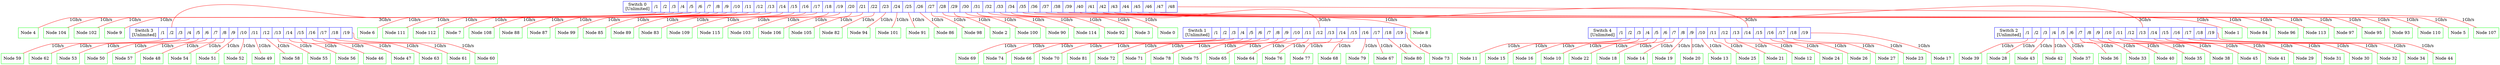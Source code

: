 digraph G {
node4 [shape=box, color=green, label="Node 4"];
node104 [shape=box, color=green, label="Node 104"];
node102 [shape=box, color=green, label="Node 102"];
node9 [shape=box, color=green, label="Node 9"];
node6 [shape=box, color=green, label="Node 6"];
node111 [shape=box, color=green, label="Node 111"];
node112 [shape=box, color=green, label="Node 112"];
node7 [shape=box, color=green, label="Node 7"];
node108 [shape=box, color=green, label="Node 108"];
node88 [shape=box, color=green, label="Node 88"];
node87 [shape=box, color=green, label="Node 87"];
node99 [shape=box, color=green, label="Node 99"];
node85 [shape=box, color=green, label="Node 85"];
node89 [shape=box, color=green, label="Node 89"];
node83 [shape=box, color=green, label="Node 83"];
node109 [shape=box, color=green, label="Node 109"];
node115 [shape=box, color=green, label="Node 115"];
node103 [shape=box, color=green, label="Node 103"];
node106 [shape=box, color=green, label="Node 106"];
node105 [shape=box, color=green, label="Node 105"];
node82 [shape=box, color=green, label="Node 82"];
node94 [shape=box, color=green, label="Node 94"];
node101 [shape=box, color=green, label="Node 101"];
node91 [shape=box, color=green, label="Node 91"];
node86 [shape=box, color=green, label="Node 86"];
node98 [shape=box, color=green, label="Node 98"];
node2 [shape=box, color=green, label="Node 2"];
node100 [shape=box, color=green, label="Node 100"];
node90 [shape=box, color=green, label="Node 90"];
node114 [shape=box, color=green, label="Node 114"];
node92 [shape=box, color=green, label="Node 92"];
node3 [shape=box, color=green, label="Node 3"];
node0 [shape=box, color=green, label="Node 0"];
node8 [shape=box, color=green, label="Node 8"];
node1 [shape=box, color=green, label="Node 1"];
node84 [shape=box, color=green, label="Node 84"];
node96 [shape=box, color=green, label="Node 96"];
node113 [shape=box, color=green, label="Node 113"];
node97 [shape=box, color=green, label="Node 97"];
node95 [shape=box, color=green, label="Node 95"];
node93 [shape=box, color=green, label="Node 93"];
node110 [shape=box, color=green, label="Node 110"];
node5 [shape=box, color=green, label="Node 5"];
node107 [shape=box, color=green, label="Node 107"];
node69 [shape=box, color=green, label="Node 69"];
node74 [shape=box, color=green, label="Node 74"];
node66 [shape=box, color=green, label="Node 66"];
node70 [shape=box, color=green, label="Node 70"];
node81 [shape=box, color=green, label="Node 81"];
node72 [shape=box, color=green, label="Node 72"];
node71 [shape=box, color=green, label="Node 71"];
node78 [shape=box, color=green, label="Node 78"];
node75 [shape=box, color=green, label="Node 75"];
node65 [shape=box, color=green, label="Node 65"];
node64 [shape=box, color=green, label="Node 64"];
node76 [shape=box, color=green, label="Node 76"];
node77 [shape=box, color=green, label="Node 77"];
node68 [shape=box, color=green, label="Node 68"];
node79 [shape=box, color=green, label="Node 79"];
node67 [shape=box, color=green, label="Node 67"];
node80 [shape=box, color=green, label="Node 80"];
node73 [shape=box, color=green, label="Node 73"];
node39 [shape=box, color=green, label="Node 39"];
node28 [shape=box, color=green, label="Node 28"];
node43 [shape=box, color=green, label="Node 43"];
node42 [shape=box, color=green, label="Node 42"];
node37 [shape=box, color=green, label="Node 37"];
node36 [shape=box, color=green, label="Node 36"];
node33 [shape=box, color=green, label="Node 33"];
node40 [shape=box, color=green, label="Node 40"];
node35 [shape=box, color=green, label="Node 35"];
node38 [shape=box, color=green, label="Node 38"];
node45 [shape=box, color=green, label="Node 45"];
node41 [shape=box, color=green, label="Node 41"];
node29 [shape=box, color=green, label="Node 29"];
node31 [shape=box, color=green, label="Node 31"];
node30 [shape=box, color=green, label="Node 30"];
node32 [shape=box, color=green, label="Node 32"];
node34 [shape=box, color=green, label="Node 34"];
node44 [shape=box, color=green, label="Node 44"];
node59 [shape=box, color=green, label="Node 59"];
node62 [shape=box, color=green, label="Node 62"];
node53 [shape=box, color=green, label="Node 53"];
node50 [shape=box, color=green, label="Node 50"];
node57 [shape=box, color=green, label="Node 57"];
node48 [shape=box, color=green, label="Node 48"];
node54 [shape=box, color=green, label="Node 54"];
node51 [shape=box, color=green, label="Node 51"];
node52 [shape=box, color=green, label="Node 52"];
node49 [shape=box, color=green, label="Node 49"];
node58 [shape=box, color=green, label="Node 58"];
node55 [shape=box, color=green, label="Node 55"];
node56 [shape=box, color=green, label="Node 56"];
node46 [shape=box, color=green, label="Node 46"];
node47 [shape=box, color=green, label="Node 47"];
node63 [shape=box, color=green, label="Node 63"];
node61 [shape=box, color=green, label="Node 61"];
node60 [shape=box, color=green, label="Node 60"];
node11 [shape=box, color=green, label="Node 11"];
node15 [shape=box, color=green, label="Node 15"];
node16 [shape=box, color=green, label="Node 16"];
node10 [shape=box, color=green, label="Node 10"];
node22 [shape=box, color=green, label="Node 22"];
node18 [shape=box, color=green, label="Node 18"];
node14 [shape=box, color=green, label="Node 14"];
node19 [shape=box, color=green, label="Node 19"];
node20 [shape=box, color=green, label="Node 20"];
node13 [shape=box, color=green, label="Node 13"];
node25 [shape=box, color=green, label="Node 25"];
node21 [shape=box, color=green, label="Node 21"];
node12 [shape=box, color=green, label="Node 12"];
node24 [shape=box, color=green, label="Node 24"];
node26 [shape=box, color=green, label="Node 26"];
node27 [shape=box, color=green, label="Node 27"];
node23 [shape=box, color=green, label="Node 23"];
node17 [shape=box, color=green, label="Node 17"];
switch0 [shape=record, color=blue, label="Switch 0\n[Unlimited]|<p1>/1|<p2>/2|<p3>/3|<p4>/4|<p5>/5|<p6>/6|<p7>/7|<p8>/8|<p9>/9|<p10>/10|<p11>/11|<p12>/12|<p13>/13|<p14>/14|<p15>/15|<p16>/16|<p17>/17|<p18>/18|<p19>/19|<p20>/20|<p21>/21|<p22>/22|<p23>/23|<p24>/24|<p25>/25|<p26>/26|<p27>/27|<p28>/28|<p29>/29|<p30>/30|<p31>/31|<p32>/32|<p33>/33|<p34>/34|<p35>/35|<p36>/36|<p37>/37|<p38>/38|<p39>/39|<p40>/40|<p41>/41|<p42>/42|<p43>/43|<p44>/44|<p45>/45|<p46>/46|<p47>/47|<p48>/48"];
switch1 [shape=record, color=blue, label="Switch 1\n[Unlimited]|<p1>/1|<p2>/2|<p3>/3|<p4>/4|<p5>/5|<p6>/6|<p7>/7|<p8>/8|<p9>/9|<p10>/10|<p11>/11|<p12>/12|<p13>/13|<p14>/14|<p15>/15|<p16>/16|<p17>/17|<p18>/18|<p19>/19"];
switch2 [shape=record, color=blue, label="Switch 2\n[Unlimited]|<p1>/1|<p2>/2|<p3>/3|<p4>/4|<p5>/5|<p6>/6|<p7>/7|<p8>/8|<p9>/9|<p10>/10|<p11>/11|<p12>/12|<p13>/13|<p14>/14|<p15>/15|<p16>/16|<p17>/17|<p18>/18|<p19>/19"];
switch3 [shape=record, color=blue, label="Switch 3\n[Unlimited]|<p1>/1|<p2>/2|<p3>/3|<p4>/4|<p5>/5|<p6>/6|<p7>/7|<p8>/8|<p9>/9|<p10>/10|<p11>/11|<p12>/12|<p13>/13|<p14>/14|<p15>/15|<p16>/16|<p17>/17|<p18>/18|<p19>/19"];
switch4 [shape=record, color=blue, label="Switch 4\n[Unlimited]|<p1>/1|<p2>/2|<p3>/3|<p4>/4|<p5>/5|<p6>/6|<p7>/7|<p8>/8|<p9>/9|<p10>/10|<p11>/11|<p12>/12|<p13>/13|<p14>/14|<p15>/15|<p16>/16|<p17>/17|<p18>/18|<p19>/19"];
switch0:p1 -> node4 [arrowhead=none, color=red, label="1Gb/s"]
switch0:p2 -> node104 [arrowhead=none, color=red, label="1Gb/s"]
switch0:p3 -> node102 [arrowhead=none, color=red, label="1Gb/s"]
switch0:p4 -> node9 [arrowhead=none, color=red, label="1Gb/s"]
switch0:p5 -> switch3:p2 [arrowhead=none, color=red, label="3Gb/s"]
switch0:p6 -> node6 [arrowhead=none, color=red, label="1Gb/s"]
switch0:p7 -> node111 [arrowhead=none, color=red, label="1Gb/s"]
switch0:p8 -> node112 [arrowhead=none, color=red, label="1Gb/s"]
switch0:p9 -> node7 [arrowhead=none, color=red, label="1Gb/s"]
switch0:p10 -> node108 [arrowhead=none, color=red, label="1Gb/s"]
switch0:p11 -> node88 [arrowhead=none, color=red, label="1Gb/s"]
switch0:p12 -> node87 [arrowhead=none, color=red, label="1Gb/s"]
switch0:p13 -> node99 [arrowhead=none, color=red, label="1Gb/s"]
switch0:p14 -> node85 [arrowhead=none, color=red, label="1Gb/s"]
switch0:p15 -> node89 [arrowhead=none, color=red, label="1Gb/s"]
switch0:p16 -> node83 [arrowhead=none, color=red, label="1Gb/s"]
switch0:p17 -> node109 [arrowhead=none, color=red, label="1Gb/s"]
switch0:p18 -> node115 [arrowhead=none, color=red, label="1Gb/s"]
switch0:p19 -> node103 [arrowhead=none, color=red, label="1Gb/s"]
switch0:p20 -> node106 [arrowhead=none, color=red, label="1Gb/s"]
switch0:p21 -> node105 [arrowhead=none, color=red, label="1Gb/s"]
switch0:p22 -> node82 [arrowhead=none, color=red, label="1Gb/s"]
switch0:p23 -> node94 [arrowhead=none, color=red, label="1Gb/s"]
switch0:p24 -> node101 [arrowhead=none, color=red, label="1Gb/s"]
switch0:p25 -> node91 [arrowhead=none, color=red, label="1Gb/s"]
switch0:p26 -> node86 [arrowhead=none, color=red, label="1Gb/s"]
switch0:p27 -> node98 [arrowhead=none, color=red, label="1Gb/s"]
switch0:p28 -> node2 [arrowhead=none, color=red, label="1Gb/s"]
switch0:p29 -> node100 [arrowhead=none, color=red, label="1Gb/s"]
switch0:p30 -> node90 [arrowhead=none, color=red, label="1Gb/s"]
switch0:p31 -> node114 [arrowhead=none, color=red, label="1Gb/s"]
switch0:p32 -> node92 [arrowhead=none, color=red, label="1Gb/s"]
switch0:p33 -> node3 [arrowhead=none, color=red, label="1Gb/s"]
switch0:p34 -> node0 [arrowhead=none, color=red, label="1Gb/s"]
switch0:p35 -> switch1:p12 [arrowhead=none, color=red, label="3Gb/s"]
switch0:p36 -> node8 [arrowhead=none, color=red, label="1Gb/s"]
switch0:p37 -> switch4:p14 [arrowhead=none, color=red, label="3Gb/s"]
switch0:p38 -> switch2:p13 [arrowhead=none, color=red, label="3Gb/s"]
switch0:p39 -> node1 [arrowhead=none, color=red, label="1Gb/s"]
switch0:p40 -> node84 [arrowhead=none, color=red, label="1Gb/s"]
switch0:p41 -> node96 [arrowhead=none, color=red, label="1Gb/s"]
switch0:p42 -> node113 [arrowhead=none, color=red, label="1Gb/s"]
switch0:p43 -> node97 [arrowhead=none, color=red, label="1Gb/s"]
switch0:p44 -> node95 [arrowhead=none, color=red, label="1Gb/s"]
switch0:p45 -> node93 [arrowhead=none, color=red, label="1Gb/s"]
switch0:p46 -> node110 [arrowhead=none, color=red, label="1Gb/s"]
switch0:p47 -> node5 [arrowhead=none, color=red, label="1Gb/s"]
switch0:p48 -> node107 [arrowhead=none, color=red, label="1Gb/s"]
switch1:p1 -> node69 [arrowhead=none, color=red, label="1Gb/s"]
switch1:p2 -> node74 [arrowhead=none, color=red, label="1Gb/s"]
switch1:p3 -> node66 [arrowhead=none, color=red, label="1Gb/s"]
switch1:p4 -> node70 [arrowhead=none, color=red, label="1Gb/s"]
switch1:p5 -> node81 [arrowhead=none, color=red, label="1Gb/s"]
switch1:p6 -> node72 [arrowhead=none, color=red, label="1Gb/s"]
switch1:p7 -> node71 [arrowhead=none, color=red, label="1Gb/s"]
switch1:p8 -> node78 [arrowhead=none, color=red, label="1Gb/s"]
switch1:p9 -> node75 [arrowhead=none, color=red, label="1Gb/s"]
switch1:p10 -> node65 [arrowhead=none, color=red, label="1Gb/s"]
switch1:p11 -> node64 [arrowhead=none, color=red, label="1Gb/s"]
switch1:p13 -> node76 [arrowhead=none, color=red, label="1Gb/s"]
switch1:p14 -> node77 [arrowhead=none, color=red, label="1Gb/s"]
switch1:p15 -> node68 [arrowhead=none, color=red, label="1Gb/s"]
switch1:p16 -> node79 [arrowhead=none, color=red, label="1Gb/s"]
switch1:p17 -> node67 [arrowhead=none, color=red, label="1Gb/s"]
switch1:p18 -> node80 [arrowhead=none, color=red, label="1Gb/s"]
switch1:p19 -> node73 [arrowhead=none, color=red, label="1Gb/s"]
switch2:p1 -> node39 [arrowhead=none, color=red, label="1Gb/s"]
switch2:p2 -> node28 [arrowhead=none, color=red, label="1Gb/s"]
switch2:p3 -> node43 [arrowhead=none, color=red, label="1Gb/s"]
switch2:p4 -> node42 [arrowhead=none, color=red, label="1Gb/s"]
switch2:p5 -> node37 [arrowhead=none, color=red, label="1Gb/s"]
switch2:p6 -> node36 [arrowhead=none, color=red, label="1Gb/s"]
switch2:p7 -> node33 [arrowhead=none, color=red, label="1Gb/s"]
switch2:p8 -> node40 [arrowhead=none, color=red, label="1Gb/s"]
switch2:p9 -> node35 [arrowhead=none, color=red, label="1Gb/s"]
switch2:p10 -> node38 [arrowhead=none, color=red, label="1Gb/s"]
switch2:p11 -> node45 [arrowhead=none, color=red, label="1Gb/s"]
switch2:p12 -> node41 [arrowhead=none, color=red, label="1Gb/s"]
switch2:p14 -> node29 [arrowhead=none, color=red, label="1Gb/s"]
switch2:p15 -> node31 [arrowhead=none, color=red, label="1Gb/s"]
switch2:p16 -> node30 [arrowhead=none, color=red, label="1Gb/s"]
switch2:p17 -> node32 [arrowhead=none, color=red, label="1Gb/s"]
switch2:p18 -> node34 [arrowhead=none, color=red, label="1Gb/s"]
switch2:p19 -> node44 [arrowhead=none, color=red, label="1Gb/s"]
switch3:p1 -> node59 [arrowhead=none, color=red, label="1Gb/s"]
switch3:p3 -> node62 [arrowhead=none, color=red, label="1Gb/s"]
switch3:p4 -> node53 [arrowhead=none, color=red, label="1Gb/s"]
switch3:p5 -> node50 [arrowhead=none, color=red, label="1Gb/s"]
switch3:p6 -> node57 [arrowhead=none, color=red, label="1Gb/s"]
switch3:p7 -> node48 [arrowhead=none, color=red, label="1Gb/s"]
switch3:p8 -> node54 [arrowhead=none, color=red, label="1Gb/s"]
switch3:p9 -> node51 [arrowhead=none, color=red, label="1Gb/s"]
switch3:p10 -> node52 [arrowhead=none, color=red, label="1Gb/s"]
switch3:p11 -> node49 [arrowhead=none, color=red, label="1Gb/s"]
switch3:p12 -> node58 [arrowhead=none, color=red, label="1Gb/s"]
switch3:p13 -> node55 [arrowhead=none, color=red, label="1Gb/s"]
switch3:p14 -> node56 [arrowhead=none, color=red, label="1Gb/s"]
switch3:p15 -> node46 [arrowhead=none, color=red, label="1Gb/s"]
switch3:p16 -> node47 [arrowhead=none, color=red, label="1Gb/s"]
switch3:p17 -> node63 [arrowhead=none, color=red, label="1Gb/s"]
switch3:p18 -> node61 [arrowhead=none, color=red, label="1Gb/s"]
switch3:p19 -> node60 [arrowhead=none, color=red, label="1Gb/s"]
switch4:p1 -> node11 [arrowhead=none, color=red, label="1Gb/s"]
switch4:p2 -> node15 [arrowhead=none, color=red, label="1Gb/s"]
switch4:p3 -> node16 [arrowhead=none, color=red, label="1Gb/s"]
switch4:p4 -> node10 [arrowhead=none, color=red, label="1Gb/s"]
switch4:p5 -> node22 [arrowhead=none, color=red, label="1Gb/s"]
switch4:p6 -> node18 [arrowhead=none, color=red, label="1Gb/s"]
switch4:p7 -> node14 [arrowhead=none, color=red, label="1Gb/s"]
switch4:p8 -> node19 [arrowhead=none, color=red, label="1Gb/s"]
switch4:p9 -> node20 [arrowhead=none, color=red, label="1Gb/s"]
switch4:p10 -> node13 [arrowhead=none, color=red, label="1Gb/s"]
switch4:p11 -> node25 [arrowhead=none, color=red, label="1Gb/s"]
switch4:p12 -> node21 [arrowhead=none, color=red, label="1Gb/s"]
switch4:p13 -> node12 [arrowhead=none, color=red, label="1Gb/s"]
switch4:p15 -> node24 [arrowhead=none, color=red, label="1Gb/s"]
switch4:p16 -> node26 [arrowhead=none, color=red, label="1Gb/s"]
switch4:p17 -> node27 [arrowhead=none, color=red, label="1Gb/s"]
switch4:p18 -> node23 [arrowhead=none, color=red, label="1Gb/s"]
switch4:p19 -> node17 [arrowhead=none, color=red, label="1Gb/s"]
}
